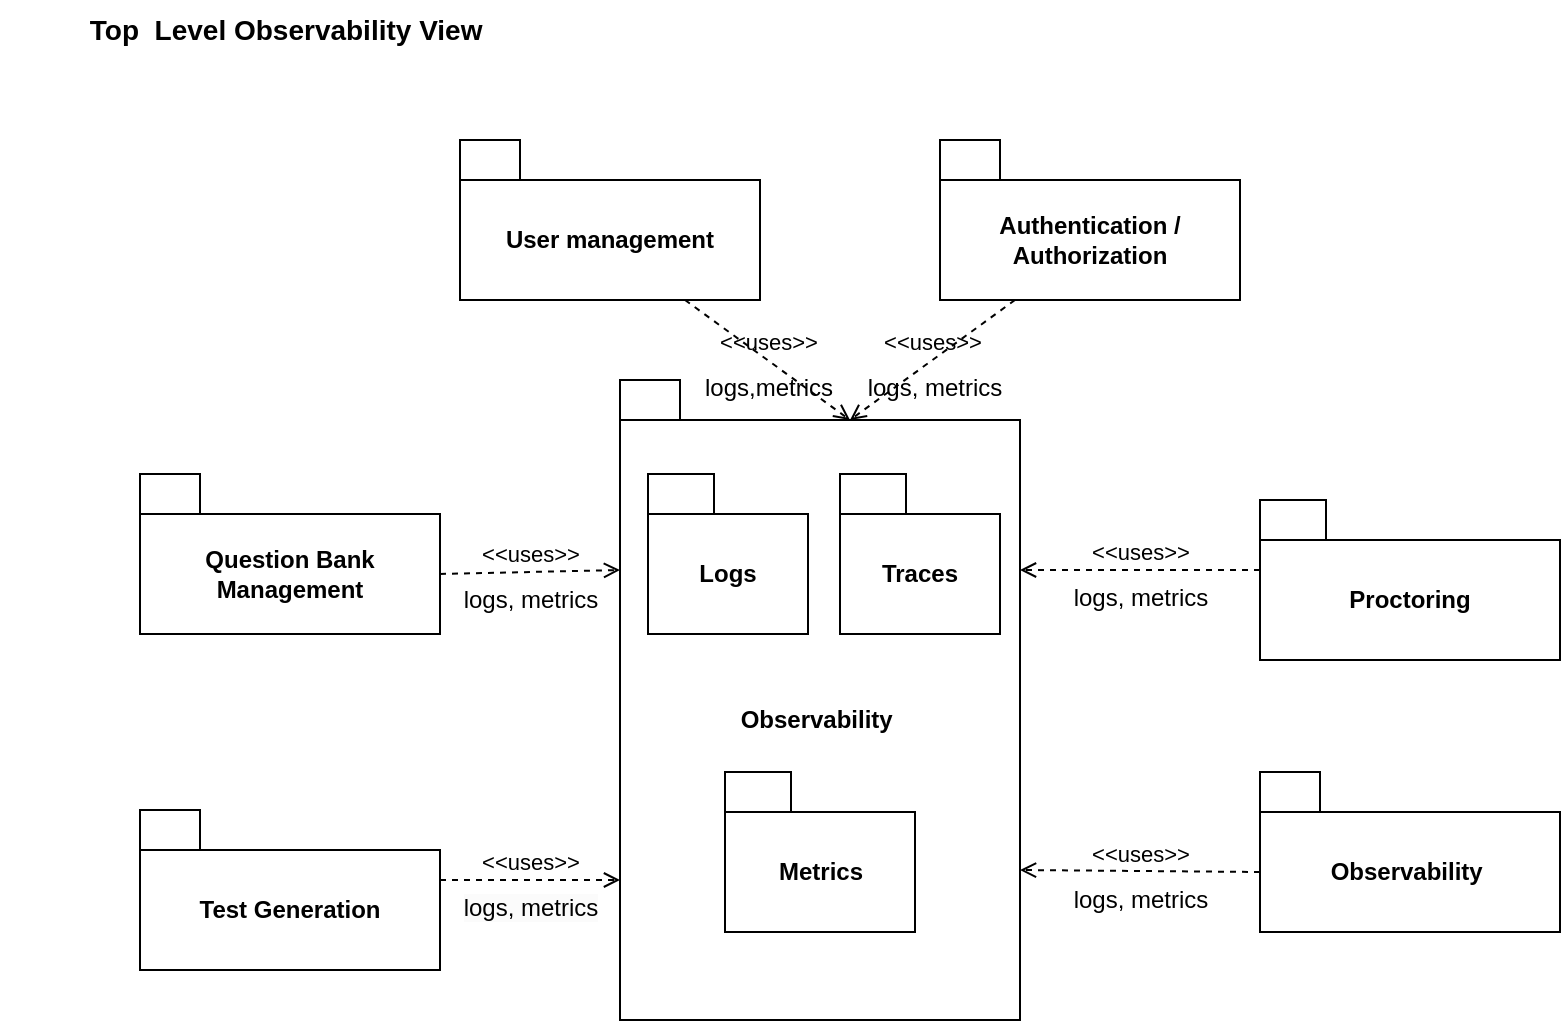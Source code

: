 <mxfile version="21.6.2" type="github">
  <diagram name="Page-1" id="b5b7bab2-c9e2-2cf4-8b2a-24fd1a2a6d21">
    <mxGraphModel dx="1674" dy="756" grid="1" gridSize="10" guides="1" tooltips="1" connect="1" arrows="1" fold="1" page="1" pageScale="1" pageWidth="827" pageHeight="1169" background="none" math="0" shadow="0">
      <root>
        <mxCell id="0" />
        <mxCell id="1" parent="0" />
        <mxCell id="FBMY-A8t-gHXTeacb_9--2" value="Proctoring" style="shape=folder;fontStyle=1;tabWidth=33;tabHeight=20;tabPosition=left;html=1;boundedLbl=1;whiteSpace=wrap;" parent="1" vertex="1">
          <mxGeometry x="640" y="260" width="150" height="80" as="geometry" />
        </mxCell>
        <mxCell id="FBMY-A8t-gHXTeacb_9--4" value="Question Bank Management" style="shape=folder;fontStyle=1;tabWidth=30;tabHeight=20;tabPosition=left;html=1;boundedLbl=1;whiteSpace=wrap;" parent="1" vertex="1">
          <mxGeometry x="80" y="247" width="150" height="80" as="geometry" />
        </mxCell>
        <mxCell id="FBMY-A8t-gHXTeacb_9--5" value="Test Generation" style="shape=folder;fontStyle=1;tabWidth=30;tabHeight=20;tabPosition=left;html=1;boundedLbl=1;whiteSpace=wrap;" parent="1" vertex="1">
          <mxGeometry x="80" y="415" width="150" height="80" as="geometry" />
        </mxCell>
        <mxCell id="FBMY-A8t-gHXTeacb_9--6" value="Authentication /&lt;br&gt;Authorization" style="shape=folder;fontStyle=1;tabWidth=30;tabHeight=20;tabPosition=left;html=1;boundedLbl=1;whiteSpace=wrap;" parent="1" vertex="1">
          <mxGeometry x="480" y="80" width="150" height="80" as="geometry" />
        </mxCell>
        <mxCell id="FBMY-A8t-gHXTeacb_9--7" value="User management" style="shape=folder;fontStyle=1;tabWidth=30;tabHeight=20;tabPosition=left;html=1;boundedLbl=1;whiteSpace=wrap;" parent="1" vertex="1">
          <mxGeometry x="240" y="80" width="150" height="80" as="geometry" />
        </mxCell>
        <mxCell id="FBMY-A8t-gHXTeacb_9--8" value="Observability&amp;nbsp;" style="shape=folder;fontStyle=1;tabWidth=30;tabHeight=20;tabPosition=left;html=1;boundedLbl=1;whiteSpace=wrap;" parent="1" vertex="1">
          <mxGeometry x="320" y="200" width="200" height="320" as="geometry" />
        </mxCell>
        <mxCell id="FBMY-A8t-gHXTeacb_9--10" value="Observability&amp;nbsp;" style="shape=folder;fontStyle=1;tabWidth=30;tabHeight=20;tabPosition=left;html=1;boundedLbl=1;whiteSpace=wrap;" parent="1" vertex="1">
          <mxGeometry x="640" y="396" width="150" height="80" as="geometry" />
        </mxCell>
        <mxCell id="FBMY-A8t-gHXTeacb_9--11" value="&amp;lt;&amp;lt;uses&amp;gt;&amp;gt;" style="endArrow=open;html=1;rounded=0;align=center;verticalAlign=bottom;dashed=1;endFill=0;labelBackgroundColor=none;exitX=0;exitY=0;exitDx=150;exitDy=50;exitPerimeter=0;entryX=0;entryY=0;entryDx=0;entryDy=95;entryPerimeter=0;" parent="1" source="FBMY-A8t-gHXTeacb_9--4" target="FBMY-A8t-gHXTeacb_9--8" edge="1">
          <mxGeometry relative="1" as="geometry">
            <mxPoint x="230" y="290" as="sourcePoint" />
            <mxPoint x="320" y="290" as="targetPoint" />
          </mxGeometry>
        </mxCell>
        <mxCell id="FBMY-A8t-gHXTeacb_9--12" value="logs, metrics" style="resizable=0;html=1;align=center;verticalAlign=top;labelBackgroundColor=none;" parent="FBMY-A8t-gHXTeacb_9--11" connectable="0" vertex="1">
          <mxGeometry relative="1" as="geometry" />
        </mxCell>
        <mxCell id="FBMY-A8t-gHXTeacb_9--13" value="&amp;lt;&amp;lt;uses&amp;gt;&amp;gt;" style="endArrow=open;html=1;rounded=0;align=center;verticalAlign=bottom;dashed=1;endFill=0;labelBackgroundColor=none;exitX=0;exitY=0;exitDx=150;exitDy=35;exitPerimeter=0;" parent="1" source="FBMY-A8t-gHXTeacb_9--5" edge="1">
          <mxGeometry relative="1" as="geometry">
            <mxPoint x="230" y="490" as="sourcePoint" />
            <mxPoint x="320" y="450" as="targetPoint" />
          </mxGeometry>
        </mxCell>
        <mxCell id="FBMY-A8t-gHXTeacb_9--14" value="&lt;span style=&quot;color: rgb(0, 0, 0); font-family: Helvetica; font-size: 12px; font-style: normal; font-variant-ligatures: normal; font-variant-caps: normal; font-weight: 400; letter-spacing: normal; orphans: 2; text-align: center; text-indent: 0px; text-transform: none; widows: 2; word-spacing: 0px; -webkit-text-stroke-width: 0px; background-color: rgb(251, 251, 251); text-decoration-thickness: initial; text-decoration-style: initial; text-decoration-color: initial; float: none; display: inline !important;&quot;&gt;logs, metrics&lt;/span&gt;" style="resizable=0;html=1;align=center;verticalAlign=top;labelBackgroundColor=none;" parent="FBMY-A8t-gHXTeacb_9--13" connectable="0" vertex="1">
          <mxGeometry relative="1" as="geometry" />
        </mxCell>
        <mxCell id="FBMY-A8t-gHXTeacb_9--15" value="&amp;lt;&amp;lt;uses&amp;gt;&amp;gt;" style="endArrow=open;html=1;rounded=0;align=center;verticalAlign=bottom;dashed=1;endFill=0;labelBackgroundColor=none;entryX=0;entryY=0;entryDx=200;entryDy=95;entryPerimeter=0;exitX=0;exitY=0;exitDx=0;exitDy=35;exitPerimeter=0;" parent="1" source="FBMY-A8t-gHXTeacb_9--2" target="FBMY-A8t-gHXTeacb_9--8" edge="1">
          <mxGeometry relative="1" as="geometry">
            <mxPoint x="770" y="260" as="sourcePoint" />
            <mxPoint x="740" y="240" as="targetPoint" />
          </mxGeometry>
        </mxCell>
        <mxCell id="FBMY-A8t-gHXTeacb_9--16" value="logs, metrics" style="resizable=0;html=1;align=center;verticalAlign=top;labelBackgroundColor=none;" parent="FBMY-A8t-gHXTeacb_9--15" connectable="0" vertex="1">
          <mxGeometry relative="1" as="geometry" />
        </mxCell>
        <mxCell id="FBMY-A8t-gHXTeacb_9--17" value="&amp;lt;&amp;lt;uses&amp;gt;&amp;gt;" style="endArrow=open;html=1;rounded=0;align=center;verticalAlign=bottom;dashed=1;endFill=0;labelBackgroundColor=none;exitX=0;exitY=0;exitDx=0;exitDy=50;exitPerimeter=0;entryX=0;entryY=0;entryDx=200;entryDy=245;entryPerimeter=0;" parent="1" source="FBMY-A8t-gHXTeacb_9--10" target="FBMY-A8t-gHXTeacb_9--8" edge="1">
          <mxGeometry relative="1" as="geometry">
            <mxPoint x="550" y="592" as="sourcePoint" />
            <mxPoint x="640" y="590" as="targetPoint" />
          </mxGeometry>
        </mxCell>
        <mxCell id="FBMY-A8t-gHXTeacb_9--18" value="logs, metrics" style="resizable=0;html=1;align=center;verticalAlign=top;labelBackgroundColor=none;" parent="FBMY-A8t-gHXTeacb_9--17" connectable="0" vertex="1">
          <mxGeometry relative="1" as="geometry" />
        </mxCell>
        <mxCell id="FBMY-A8t-gHXTeacb_9--19" value="&amp;lt;&amp;lt;uses&amp;gt;&amp;gt;" style="endArrow=open;html=1;rounded=0;align=center;verticalAlign=bottom;dashed=1;endFill=0;labelBackgroundColor=none;exitX=0.75;exitY=1;exitDx=0;exitDy=0;exitPerimeter=0;entryX=0;entryY=0;entryDx=115;entryDy=20;entryPerimeter=0;" parent="1" source="FBMY-A8t-gHXTeacb_9--7" target="FBMY-A8t-gHXTeacb_9--8" edge="1">
          <mxGeometry relative="1" as="geometry">
            <mxPoint x="310" y="62" as="sourcePoint" />
            <mxPoint x="400" y="60" as="targetPoint" />
          </mxGeometry>
        </mxCell>
        <mxCell id="FBMY-A8t-gHXTeacb_9--20" value="logs,metrics" style="resizable=0;html=1;align=center;verticalAlign=top;labelBackgroundColor=none;" parent="FBMY-A8t-gHXTeacb_9--19" connectable="0" vertex="1">
          <mxGeometry relative="1" as="geometry" />
        </mxCell>
        <mxCell id="FBMY-A8t-gHXTeacb_9--21" value="&amp;lt;&amp;lt;uses&amp;gt;&amp;gt;" style="endArrow=open;html=1;rounded=0;align=center;verticalAlign=bottom;dashed=1;endFill=0;labelBackgroundColor=none;exitX=0.25;exitY=1;exitDx=0;exitDy=0;exitPerimeter=0;entryX=0;entryY=0;entryDx=115;entryDy=20;entryPerimeter=0;" parent="1" source="FBMY-A8t-gHXTeacb_9--6" target="FBMY-A8t-gHXTeacb_9--8" edge="1">
          <mxGeometry relative="1" as="geometry">
            <mxPoint x="440" y="200" as="sourcePoint" />
            <mxPoint x="530" y="198" as="targetPoint" />
          </mxGeometry>
        </mxCell>
        <mxCell id="FBMY-A8t-gHXTeacb_9--22" value="logs, metrics" style="resizable=0;html=1;align=center;verticalAlign=top;labelBackgroundColor=none;" parent="FBMY-A8t-gHXTeacb_9--21" connectable="0" vertex="1">
          <mxGeometry relative="1" as="geometry" />
        </mxCell>
        <mxCell id="FBMY-A8t-gHXTeacb_9--27" value="&lt;font style=&quot;font-size: 14px;&quot;&gt;Top&amp;nbsp; Level Observability View&amp;nbsp;&lt;/font&gt;" style="text;html=1;strokeColor=none;fillColor=none;align=center;verticalAlign=middle;whiteSpace=wrap;rounded=0;fontStyle=1" parent="1" vertex="1">
          <mxGeometry x="10" y="10" width="290" height="30" as="geometry" />
        </mxCell>
        <mxCell id="H5EqapwvhL5dLs6cH0fS-1" value="Metrics" style="shape=folder;fontStyle=1;tabWidth=33;tabHeight=20;tabPosition=left;html=1;boundedLbl=1;whiteSpace=wrap;" parent="1" vertex="1">
          <mxGeometry x="372.5" y="396" width="95" height="80" as="geometry" />
        </mxCell>
        <mxCell id="H5EqapwvhL5dLs6cH0fS-2" value="Traces" style="shape=folder;fontStyle=1;tabWidth=33;tabHeight=20;tabPosition=left;html=1;boundedLbl=1;whiteSpace=wrap;" parent="1" vertex="1">
          <mxGeometry x="430" y="247" width="80" height="80" as="geometry" />
        </mxCell>
        <mxCell id="H5EqapwvhL5dLs6cH0fS-3" value="Logs" style="shape=folder;fontStyle=1;tabWidth=33;tabHeight=20;tabPosition=left;html=1;boundedLbl=1;whiteSpace=wrap;" parent="1" vertex="1">
          <mxGeometry x="334" y="247" width="80" height="80" as="geometry" />
        </mxCell>
      </root>
    </mxGraphModel>
  </diagram>
</mxfile>
